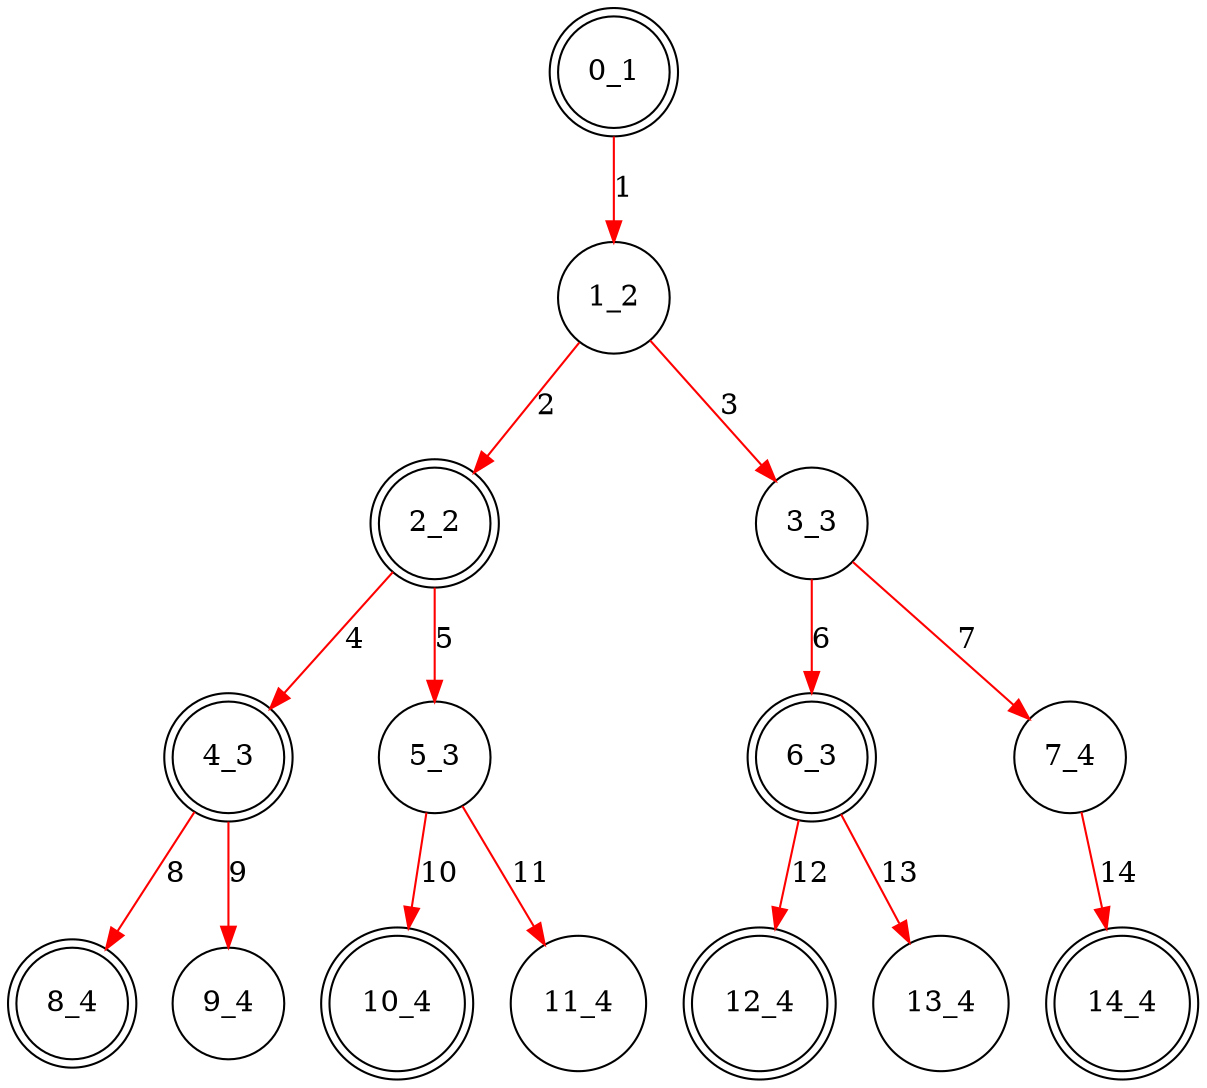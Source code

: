 digraph g {
// this is a preamble

	s0 [shape="doublecircle" label="0_1"];
	s1 [shape="circle" label="1_2"];
	s2 [shape="doublecircle" label="2_2"];
	s3 [shape="circle" label="3_3"];
	s4 [shape="doublecircle" label="4_3"];
	s5 [shape="circle" label="5_3"];
	s6 [shape="doublecircle" label="6_3"];
	s7 [shape="circle" label="7_4"];
	s8 [shape="doublecircle" label="8_4"];
	s9 [shape="circle" label="9_4"];
	s10 [shape="doublecircle" label="10_4"];
	s11 [shape="circle" label="11_4"];
	s12 [shape="doublecircle" label="12_4"];
	s13 [shape="circle" label="13_4"];
	s14 [shape="doublecircle" label="14_4"];
	s0 -> s1 [color="red" label="1"];
	s1 -> s2 [color="red" label="2"];
	s1 -> s3 [color="red" label="3"];
	s2 -> s4 [color="red" label="4"];
	s2 -> s5 [color="red" label="5"];
	s3 -> s6 [color="red" label="6"];
	s3 -> s7 [color="red" label="7"];
	s4 -> s8 [color="red" label="8"];
	s4 -> s9 [color="red" label="9"];
	s5 -> s10 [color="red" label="10"];
	s5 -> s11 [color="red" label="11"];
	s6 -> s12 [color="red" label="12"];
	s6 -> s13 [color="red" label="13"];
	s7 -> s14 [color="red" label="14"];

// this is a postamble

}
